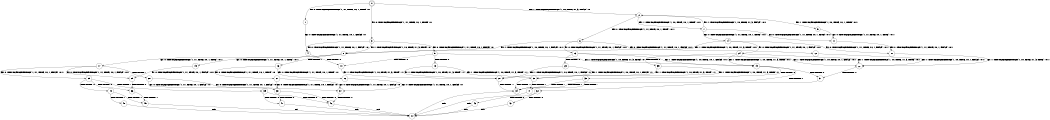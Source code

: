 digraph BCG {
size = "7, 10.5";
center = TRUE;
node [shape = circle];
0 [peripheries = 2];
0 -> 1 [label = "EX !0 !ATOMIC_EXCH_BRANCH (1, +1, TRUE, +0, 1, TRUE) !:0:"];
0 -> 2 [label = "EX !1 !ATOMIC_EXCH_BRANCH (1, +0, TRUE, +1, 3, FALSE) !:0:"];
0 -> 3 [label = "EX !0 !ATOMIC_EXCH_BRANCH (1, +1, TRUE, +0, 1, TRUE) !:0:"];
1 -> 4 [label = "EX !0 !ATOMIC_EXCH_BRANCH (1, +1, TRUE, +0, 1, FALSE) !:0:"];
2 -> 5 [label = "EX !1 !ATOMIC_EXCH_BRANCH (1, +0, TRUE, +0, 1, TRUE) !:0:1:"];
2 -> 6 [label = "EX !0 !ATOMIC_EXCH_BRANCH (1, +1, TRUE, +0, 1, TRUE) !:0:1:"];
2 -> 7 [label = "EX !1 !ATOMIC_EXCH_BRANCH (1, +0, TRUE, +0, 1, TRUE) !:0:1:"];
3 -> 4 [label = "EX !0 !ATOMIC_EXCH_BRANCH (1, +1, TRUE, +0, 1, FALSE) !:0:"];
3 -> 8 [label = "EX !1 !ATOMIC_EXCH_BRANCH (1, +0, TRUE, +1, 3, TRUE) !:0:"];
3 -> 9 [label = "EX !0 !ATOMIC_EXCH_BRANCH (1, +1, TRUE, +0, 1, FALSE) !:0:"];
4 -> 10 [label = "TERMINATE !0"];
5 -> 11 [label = "EX !0 !ATOMIC_EXCH_BRANCH (1, +1, TRUE, +0, 1, TRUE) !:0:1:"];
6 -> 12 [label = "EX !0 !ATOMIC_EXCH_BRANCH (1, +1, TRUE, +0, 1, FALSE) !:0:1:"];
6 -> 8 [label = "EX !1 !ATOMIC_EXCH_BRANCH (1, +0, TRUE, +0, 1, FALSE) !:0:1:"];
6 -> 13 [label = "EX !0 !ATOMIC_EXCH_BRANCH (1, +1, TRUE, +0, 1, FALSE) !:0:1:"];
7 -> 11 [label = "EX !0 !ATOMIC_EXCH_BRANCH (1, +1, TRUE, +0, 1, TRUE) !:0:1:"];
7 -> 14 [label = "EX !0 !ATOMIC_EXCH_BRANCH (1, +1, TRUE, +0, 1, TRUE) !:0:1:"];
7 -> 2 [label = "EX !1 !ATOMIC_EXCH_BRANCH (1, +0, TRUE, +1, 3, FALSE) !:0:1:"];
8 -> 15 [label = "EX !0 !ATOMIC_EXCH_BRANCH (1, +1, TRUE, +0, 1, TRUE) !:0:1:"];
8 -> 16 [label = "TERMINATE !1"];
8 -> 17 [label = "EX !0 !ATOMIC_EXCH_BRANCH (1, +1, TRUE, +0, 1, TRUE) !:0:1:"];
9 -> 10 [label = "TERMINATE !0"];
9 -> 18 [label = "TERMINATE !0"];
9 -> 19 [label = "EX !1 !ATOMIC_EXCH_BRANCH (1, +0, TRUE, +1, 3, TRUE) !:0:"];
10 -> 20 [label = "EX !1 !ATOMIC_EXCH_BRANCH (1, +0, TRUE, +1, 3, TRUE) !:1:"];
11 -> 21 [label = "EX !0 !ATOMIC_EXCH_BRANCH (1, +1, TRUE, +0, 1, FALSE) !:0:1:"];
12 -> 22 [label = "EX !1 !ATOMIC_EXCH_BRANCH (1, +0, TRUE, +0, 1, FALSE) !:0:1:"];
13 -> 22 [label = "EX !1 !ATOMIC_EXCH_BRANCH (1, +0, TRUE, +0, 1, FALSE) !:0:1:"];
13 -> 23 [label = "TERMINATE !0"];
13 -> 19 [label = "EX !1 !ATOMIC_EXCH_BRANCH (1, +0, TRUE, +0, 1, FALSE) !:0:1:"];
14 -> 21 [label = "EX !0 !ATOMIC_EXCH_BRANCH (1, +1, TRUE, +0, 1, FALSE) !:0:1:"];
14 -> 8 [label = "EX !1 !ATOMIC_EXCH_BRANCH (1, +0, TRUE, +1, 3, TRUE) !:0:1:"];
14 -> 24 [label = "EX !0 !ATOMIC_EXCH_BRANCH (1, +1, TRUE, +0, 1, FALSE) !:0:1:"];
15 -> 25 [label = "EX !0 !ATOMIC_EXCH_BRANCH (1, +1, TRUE, +0, 1, FALSE) !:0:1:"];
16 -> 26 [label = "EX !0 !ATOMIC_EXCH_BRANCH (1, +1, TRUE, +0, 1, TRUE) !:0:"];
16 -> 27 [label = "EX !0 !ATOMIC_EXCH_BRANCH (1, +1, TRUE, +0, 1, TRUE) !:0:"];
17 -> 25 [label = "EX !0 !ATOMIC_EXCH_BRANCH (1, +1, TRUE, +0, 1, FALSE) !:0:1:"];
17 -> 28 [label = "TERMINATE !1"];
17 -> 29 [label = "EX !0 !ATOMIC_EXCH_BRANCH (1, +1, TRUE, +0, 1, FALSE) !:0:1:"];
18 -> 20 [label = "EX !1 !ATOMIC_EXCH_BRANCH (1, +0, TRUE, +1, 3, TRUE) !:1:"];
18 -> 30 [label = "EX !1 !ATOMIC_EXCH_BRANCH (1, +0, TRUE, +1, 3, TRUE) !:1:"];
19 -> 31 [label = "TERMINATE !0"];
19 -> 32 [label = "TERMINATE !1"];
19 -> 33 [label = "TERMINATE !0"];
20 -> 34 [label = "TERMINATE !1"];
21 -> 22 [label = "EX !1 !ATOMIC_EXCH_BRANCH (1, +0, TRUE, +1, 3, TRUE) !:0:1:"];
22 -> 31 [label = "TERMINATE !0"];
23 -> 20 [label = "EX !1 !ATOMIC_EXCH_BRANCH (1, +0, TRUE, +0, 1, FALSE) !:1:"];
23 -> 30 [label = "EX !1 !ATOMIC_EXCH_BRANCH (1, +0, TRUE, +0, 1, FALSE) !:1:"];
24 -> 22 [label = "EX !1 !ATOMIC_EXCH_BRANCH (1, +0, TRUE, +1, 3, TRUE) !:0:1:"];
24 -> 35 [label = "TERMINATE !0"];
24 -> 19 [label = "EX !1 !ATOMIC_EXCH_BRANCH (1, +0, TRUE, +1, 3, TRUE) !:0:1:"];
25 -> 36 [label = "TERMINATE !0"];
26 -> 37 [label = "EX !0 !ATOMIC_EXCH_BRANCH (1, +1, TRUE, +0, 1, FALSE) !:0:"];
27 -> 37 [label = "EX !0 !ATOMIC_EXCH_BRANCH (1, +1, TRUE, +0, 1, FALSE) !:0:"];
27 -> 38 [label = "EX !0 !ATOMIC_EXCH_BRANCH (1, +1, TRUE, +0, 1, FALSE) !:0:"];
28 -> 37 [label = "EX !0 !ATOMIC_EXCH_BRANCH (1, +1, TRUE, +0, 1, FALSE) !:0:"];
28 -> 38 [label = "EX !0 !ATOMIC_EXCH_BRANCH (1, +1, TRUE, +0, 1, FALSE) !:0:"];
29 -> 36 [label = "TERMINATE !0"];
29 -> 39 [label = "TERMINATE !1"];
29 -> 40 [label = "TERMINATE !0"];
30 -> 34 [label = "TERMINATE !1"];
30 -> 41 [label = "TERMINATE !1"];
31 -> 34 [label = "TERMINATE !1"];
32 -> 42 [label = "TERMINATE !0"];
32 -> 43 [label = "TERMINATE !0"];
33 -> 34 [label = "TERMINATE !1"];
33 -> 41 [label = "TERMINATE !1"];
34 -> 44 [label = "exit"];
35 -> 20 [label = "EX !1 !ATOMIC_EXCH_BRANCH (1, +0, TRUE, +1, 3, TRUE) !:1:"];
35 -> 30 [label = "EX !1 !ATOMIC_EXCH_BRANCH (1, +0, TRUE, +1, 3, TRUE) !:1:"];
36 -> 45 [label = "TERMINATE !1"];
37 -> 46 [label = "TERMINATE !0"];
38 -> 46 [label = "TERMINATE !0"];
38 -> 47 [label = "TERMINATE !0"];
39 -> 46 [label = "TERMINATE !0"];
39 -> 47 [label = "TERMINATE !0"];
40 -> 45 [label = "TERMINATE !1"];
40 -> 48 [label = "TERMINATE !1"];
41 -> 44 [label = "exit"];
42 -> 44 [label = "exit"];
43 -> 44 [label = "exit"];
45 -> 44 [label = "exit"];
46 -> 44 [label = "exit"];
47 -> 44 [label = "exit"];
48 -> 44 [label = "exit"];
}
